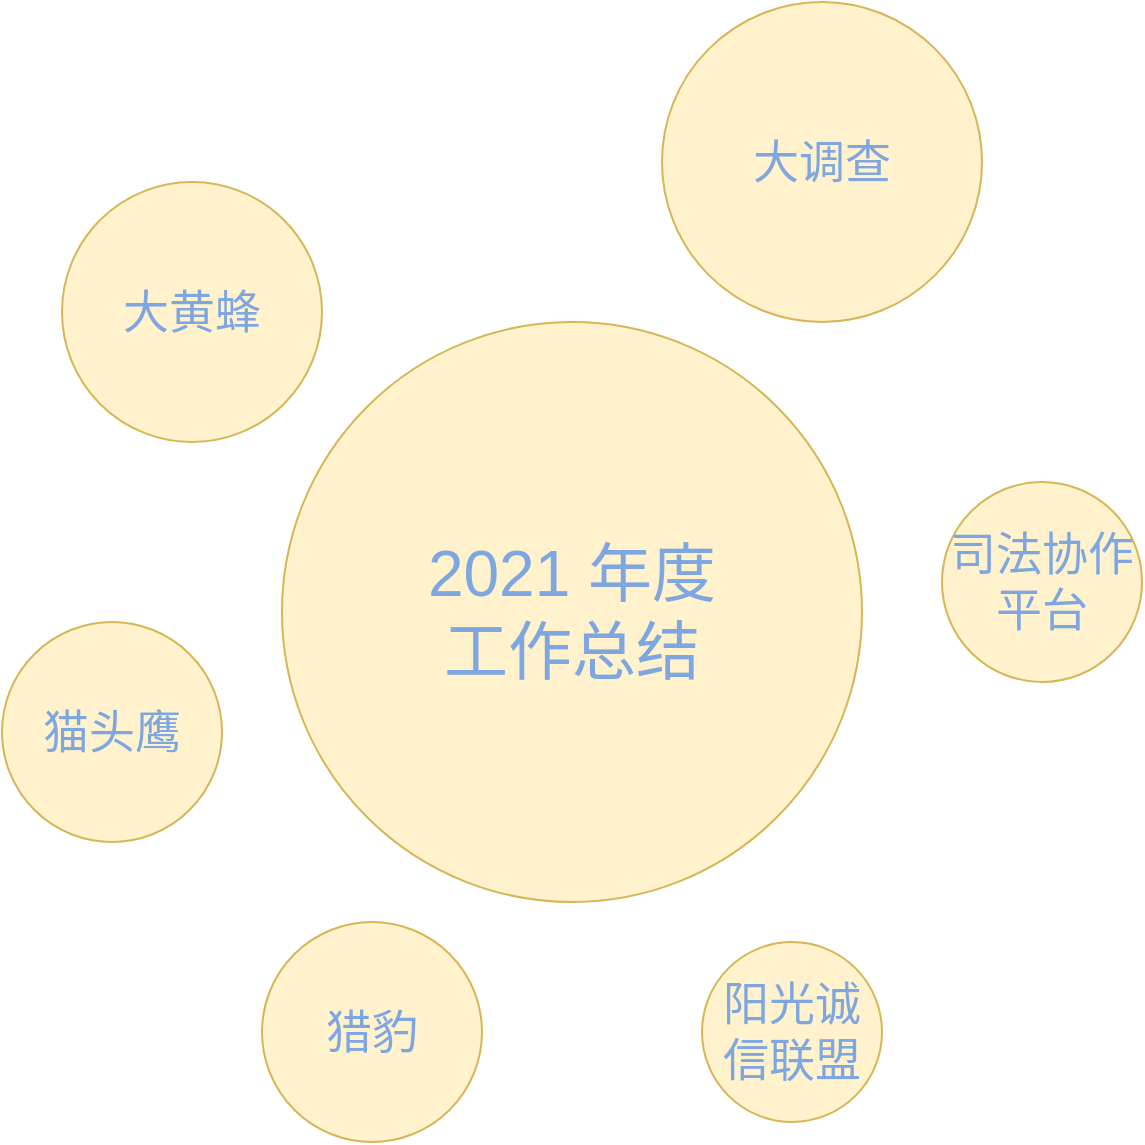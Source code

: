 <mxfile version="16.1.0" type="github">
  <diagram id="f56XNH6hdNxCWTx_-B1Z" name="Page-1">
    <mxGraphModel dx="2066" dy="1065" grid="1" gridSize="10" guides="1" tooltips="1" connect="1" arrows="1" fold="1" page="1" pageScale="1" pageWidth="827" pageHeight="1169" math="0" shadow="0">
      <root>
        <mxCell id="0" />
        <mxCell id="1" parent="0" />
        <mxCell id="Ip0iTN4H_wWwPfXTiBKb-4" value="2021 年度&lt;br&gt;工作总结" style="ellipse;whiteSpace=wrap;html=1;aspect=fixed;fillColor=#fff2cc;strokeColor=#d6b656;fontSize=32;fontColor=#7EA6E0;" vertex="1" parent="1">
          <mxGeometry x="260" y="260" width="290" height="290" as="geometry" />
        </mxCell>
        <mxCell id="Ip0iTN4H_wWwPfXTiBKb-9" value="猫头鹰" style="ellipse;whiteSpace=wrap;html=1;aspect=fixed;fillColor=#fff2cc;strokeColor=#d6b656;fontSize=23;fontColor=#7EA6E0;" vertex="1" parent="1">
          <mxGeometry x="120" y="410" width="110" height="110" as="geometry" />
        </mxCell>
        <mxCell id="Ip0iTN4H_wWwPfXTiBKb-12" value="大黄蜂" style="ellipse;whiteSpace=wrap;html=1;aspect=fixed;fillColor=#fff2cc;strokeColor=#d6b656;fontSize=23;fontColor=#7EA6E0;" vertex="1" parent="1">
          <mxGeometry x="150" y="190" width="130" height="130" as="geometry" />
        </mxCell>
        <mxCell id="Ip0iTN4H_wWwPfXTiBKb-13" value="阳光诚信联盟" style="ellipse;whiteSpace=wrap;html=1;aspect=fixed;fillColor=#fff2cc;strokeColor=#d6b656;fontSize=23;fontColor=#7EA6E0;" vertex="1" parent="1">
          <mxGeometry x="470" y="570" width="90" height="90" as="geometry" />
        </mxCell>
        <mxCell id="Ip0iTN4H_wWwPfXTiBKb-14" value="司法协作平台" style="ellipse;whiteSpace=wrap;html=1;aspect=fixed;fillColor=#fff2cc;strokeColor=#d6b656;fontSize=23;fontColor=#7EA6E0;" vertex="1" parent="1">
          <mxGeometry x="590" y="340" width="100" height="100" as="geometry" />
        </mxCell>
        <mxCell id="Ip0iTN4H_wWwPfXTiBKb-15" value="大调查" style="ellipse;whiteSpace=wrap;html=1;aspect=fixed;fillColor=#fff2cc;strokeColor=#d6b656;fontSize=23;fontColor=#7EA6E0;" vertex="1" parent="1">
          <mxGeometry x="450" y="100" width="160" height="160" as="geometry" />
        </mxCell>
        <mxCell id="Ip0iTN4H_wWwPfXTiBKb-16" value="猎豹" style="ellipse;whiteSpace=wrap;html=1;aspect=fixed;fillColor=#fff2cc;strokeColor=#d6b656;fontSize=23;fontColor=#7EA6E0;" vertex="1" parent="1">
          <mxGeometry x="250" y="560" width="110" height="110" as="geometry" />
        </mxCell>
      </root>
    </mxGraphModel>
  </diagram>
</mxfile>

